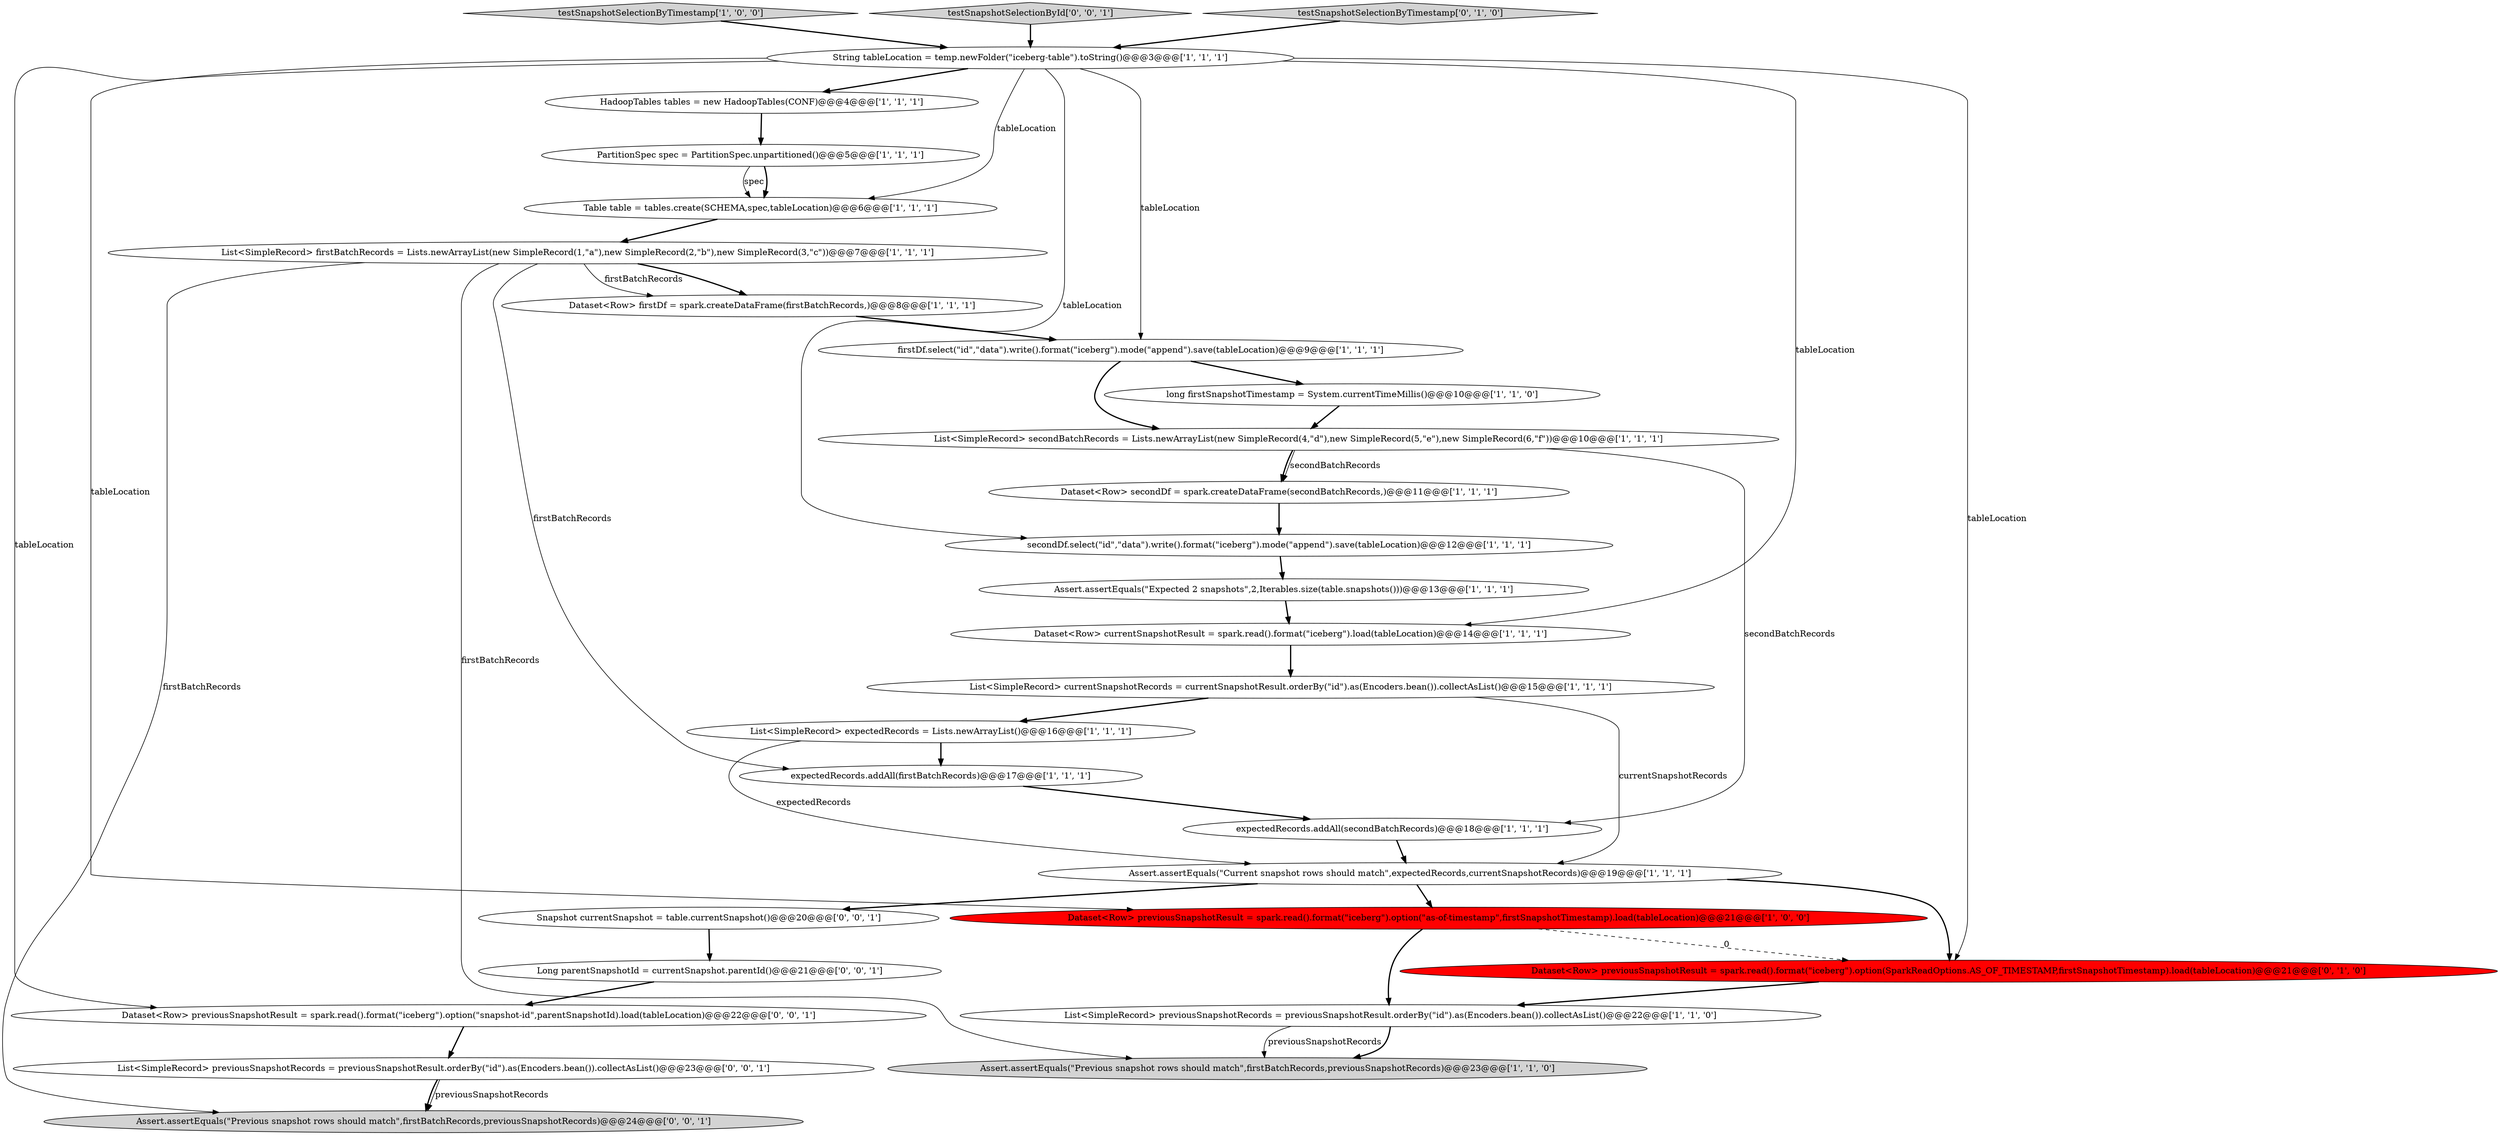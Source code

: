 digraph {
7 [style = filled, label = "List<SimpleRecord> firstBatchRecords = Lists.newArrayList(new SimpleRecord(1,\"a\"),new SimpleRecord(2,\"b\"),new SimpleRecord(3,\"c\"))@@@7@@@['1', '1', '1']", fillcolor = white, shape = ellipse image = "AAA0AAABBB1BBB"];
4 [style = filled, label = "testSnapshotSelectionByTimestamp['1', '0', '0']", fillcolor = lightgray, shape = diamond image = "AAA0AAABBB1BBB"];
0 [style = filled, label = "List<SimpleRecord> secondBatchRecords = Lists.newArrayList(new SimpleRecord(4,\"d\"),new SimpleRecord(5,\"e\"),new SimpleRecord(6,\"f\"))@@@10@@@['1', '1', '1']", fillcolor = white, shape = ellipse image = "AAA0AAABBB1BBB"];
24 [style = filled, label = "Dataset<Row> previousSnapshotResult = spark.read().format(\"iceberg\").option(\"snapshot-id\",parentSnapshotId).load(tableLocation)@@@22@@@['0', '0', '1']", fillcolor = white, shape = ellipse image = "AAA0AAABBB3BBB"];
20 [style = filled, label = "Table table = tables.create(SCHEMA,spec,tableLocation)@@@6@@@['1', '1', '1']", fillcolor = white, shape = ellipse image = "AAA0AAABBB1BBB"];
21 [style = filled, label = "PartitionSpec spec = PartitionSpec.unpartitioned()@@@5@@@['1', '1', '1']", fillcolor = white, shape = ellipse image = "AAA0AAABBB1BBB"];
26 [style = filled, label = "Assert.assertEquals(\"Previous snapshot rows should match\",firstBatchRecords,previousSnapshotRecords)@@@24@@@['0', '0', '1']", fillcolor = lightgray, shape = ellipse image = "AAA0AAABBB3BBB"];
8 [style = filled, label = "Dataset<Row> secondDf = spark.createDataFrame(secondBatchRecords,)@@@11@@@['1', '1', '1']", fillcolor = white, shape = ellipse image = "AAA0AAABBB1BBB"];
18 [style = filled, label = "Dataset<Row> previousSnapshotResult = spark.read().format(\"iceberg\").option(\"as-of-timestamp\",firstSnapshotTimestamp).load(tableLocation)@@@21@@@['1', '0', '0']", fillcolor = red, shape = ellipse image = "AAA1AAABBB1BBB"];
2 [style = filled, label = "List<SimpleRecord> previousSnapshotRecords = previousSnapshotResult.orderBy(\"id\").as(Encoders.bean()).collectAsList()@@@22@@@['1', '1', '0']", fillcolor = white, shape = ellipse image = "AAA0AAABBB1BBB"];
22 [style = filled, label = "Dataset<Row> previousSnapshotResult = spark.read().format(\"iceberg\").option(SparkReadOptions.AS_OF_TIMESTAMP,firstSnapshotTimestamp).load(tableLocation)@@@21@@@['0', '1', '0']", fillcolor = red, shape = ellipse image = "AAA1AAABBB2BBB"];
11 [style = filled, label = "expectedRecords.addAll(secondBatchRecords)@@@18@@@['1', '1', '1']", fillcolor = white, shape = ellipse image = "AAA0AAABBB1BBB"];
3 [style = filled, label = "long firstSnapshotTimestamp = System.currentTimeMillis()@@@10@@@['1', '1', '0']", fillcolor = white, shape = ellipse image = "AAA0AAABBB1BBB"];
10 [style = filled, label = "List<SimpleRecord> currentSnapshotRecords = currentSnapshotResult.orderBy(\"id\").as(Encoders.bean()).collectAsList()@@@15@@@['1', '1', '1']", fillcolor = white, shape = ellipse image = "AAA0AAABBB1BBB"];
14 [style = filled, label = "Dataset<Row> currentSnapshotResult = spark.read().format(\"iceberg\").load(tableLocation)@@@14@@@['1', '1', '1']", fillcolor = white, shape = ellipse image = "AAA0AAABBB1BBB"];
29 [style = filled, label = "Snapshot currentSnapshot = table.currentSnapshot()@@@20@@@['0', '0', '1']", fillcolor = white, shape = ellipse image = "AAA0AAABBB3BBB"];
15 [style = filled, label = "Assert.assertEquals(\"Current snapshot rows should match\",expectedRecords,currentSnapshotRecords)@@@19@@@['1', '1', '1']", fillcolor = white, shape = ellipse image = "AAA0AAABBB1BBB"];
28 [style = filled, label = "Long parentSnapshotId = currentSnapshot.parentId()@@@21@@@['0', '0', '1']", fillcolor = white, shape = ellipse image = "AAA0AAABBB3BBB"];
25 [style = filled, label = "testSnapshotSelectionById['0', '0', '1']", fillcolor = lightgray, shape = diamond image = "AAA0AAABBB3BBB"];
23 [style = filled, label = "testSnapshotSelectionByTimestamp['0', '1', '0']", fillcolor = lightgray, shape = diamond image = "AAA0AAABBB2BBB"];
1 [style = filled, label = "Assert.assertEquals(\"Expected 2 snapshots\",2,Iterables.size(table.snapshots()))@@@13@@@['1', '1', '1']", fillcolor = white, shape = ellipse image = "AAA0AAABBB1BBB"];
5 [style = filled, label = "String tableLocation = temp.newFolder(\"iceberg-table\").toString()@@@3@@@['1', '1', '1']", fillcolor = white, shape = ellipse image = "AAA0AAABBB1BBB"];
16 [style = filled, label = "Assert.assertEquals(\"Previous snapshot rows should match\",firstBatchRecords,previousSnapshotRecords)@@@23@@@['1', '1', '0']", fillcolor = lightgray, shape = ellipse image = "AAA0AAABBB1BBB"];
13 [style = filled, label = "secondDf.select(\"id\",\"data\").write().format(\"iceberg\").mode(\"append\").save(tableLocation)@@@12@@@['1', '1', '1']", fillcolor = white, shape = ellipse image = "AAA0AAABBB1BBB"];
6 [style = filled, label = "HadoopTables tables = new HadoopTables(CONF)@@@4@@@['1', '1', '1']", fillcolor = white, shape = ellipse image = "AAA0AAABBB1BBB"];
9 [style = filled, label = "expectedRecords.addAll(firstBatchRecords)@@@17@@@['1', '1', '1']", fillcolor = white, shape = ellipse image = "AAA0AAABBB1BBB"];
17 [style = filled, label = "firstDf.select(\"id\",\"data\").write().format(\"iceberg\").mode(\"append\").save(tableLocation)@@@9@@@['1', '1', '1']", fillcolor = white, shape = ellipse image = "AAA0AAABBB1BBB"];
27 [style = filled, label = "List<SimpleRecord> previousSnapshotRecords = previousSnapshotResult.orderBy(\"id\").as(Encoders.bean()).collectAsList()@@@23@@@['0', '0', '1']", fillcolor = white, shape = ellipse image = "AAA0AAABBB3BBB"];
19 [style = filled, label = "List<SimpleRecord> expectedRecords = Lists.newArrayList()@@@16@@@['1', '1', '1']", fillcolor = white, shape = ellipse image = "AAA0AAABBB1BBB"];
12 [style = filled, label = "Dataset<Row> firstDf = spark.createDataFrame(firstBatchRecords,)@@@8@@@['1', '1', '1']", fillcolor = white, shape = ellipse image = "AAA0AAABBB1BBB"];
7->16 [style = solid, label="firstBatchRecords"];
10->15 [style = solid, label="currentSnapshotRecords"];
22->2 [style = bold, label=""];
9->11 [style = bold, label=""];
23->5 [style = bold, label=""];
5->17 [style = solid, label="tableLocation"];
7->12 [style = bold, label=""];
18->22 [style = dashed, label="0"];
6->21 [style = bold, label=""];
10->19 [style = bold, label=""];
12->17 [style = bold, label=""];
5->24 [style = solid, label="tableLocation"];
14->10 [style = bold, label=""];
7->12 [style = solid, label="firstBatchRecords"];
2->16 [style = solid, label="previousSnapshotRecords"];
5->14 [style = solid, label="tableLocation"];
18->2 [style = bold, label=""];
27->26 [style = solid, label="previousSnapshotRecords"];
15->18 [style = bold, label=""];
13->1 [style = bold, label=""];
11->15 [style = bold, label=""];
3->0 [style = bold, label=""];
15->22 [style = bold, label=""];
29->28 [style = bold, label=""];
5->18 [style = solid, label="tableLocation"];
5->22 [style = solid, label="tableLocation"];
19->15 [style = solid, label="expectedRecords"];
17->0 [style = bold, label=""];
21->20 [style = bold, label=""];
5->6 [style = bold, label=""];
5->20 [style = solid, label="tableLocation"];
19->9 [style = bold, label=""];
21->20 [style = solid, label="spec"];
0->8 [style = bold, label=""];
17->3 [style = bold, label=""];
28->24 [style = bold, label=""];
25->5 [style = bold, label=""];
1->14 [style = bold, label=""];
5->13 [style = solid, label="tableLocation"];
7->26 [style = solid, label="firstBatchRecords"];
20->7 [style = bold, label=""];
7->9 [style = solid, label="firstBatchRecords"];
4->5 [style = bold, label=""];
24->27 [style = bold, label=""];
15->29 [style = bold, label=""];
8->13 [style = bold, label=""];
0->11 [style = solid, label="secondBatchRecords"];
0->8 [style = solid, label="secondBatchRecords"];
27->26 [style = bold, label=""];
2->16 [style = bold, label=""];
}
